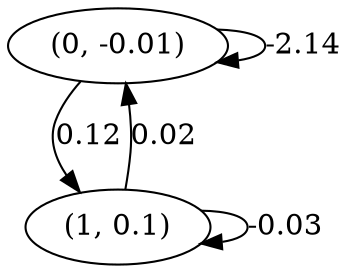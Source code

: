 digraph {
    0 [ label = "(0, -0.01)" ]
    1 [ label = "(1, 0.1)" ]
    0 -> 0 [ label = "-2.14" ]
    1 -> 1 [ label = "-0.03" ]
    1 -> 0 [ label = "0.02" ]
    0 -> 1 [ label = "0.12" ]
}


